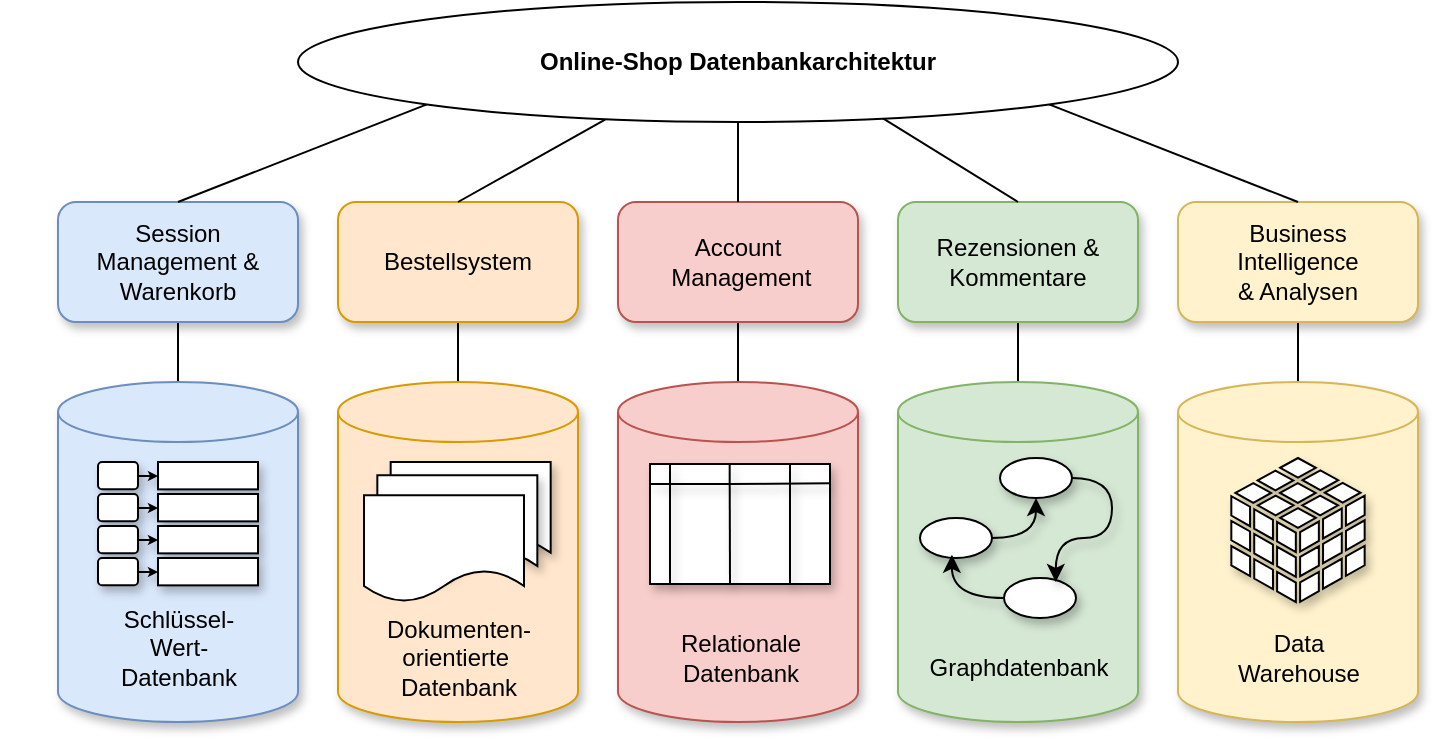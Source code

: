 <mxfile>
    <diagram name="Seite-1" id="Jeph6b-E0EifouU-hCsT">
        <mxGraphModel dx="975" dy="1455" grid="1" gridSize="10" guides="1" tooltips="1" connect="1" arrows="1" fold="1" page="1" pageScale="1" pageWidth="827" pageHeight="1169" background="#ffffff" math="0" shadow="0">
            <root>
                <mxCell id="0"/>
                <mxCell id="1" parent="0"/>
                <mxCell id="groQljXZl6Qwginvz4y7-140" value="" style="edgeStyle=orthogonalEdgeStyle;rounded=0;orthogonalLoop=1;jettySize=auto;html=1;" parent="1" source="groQljXZl6Qwginvz4y7-2" target="groQljXZl6Qwginvz4y7-106" edge="1">
                    <mxGeometry relative="1" as="geometry"/>
                </mxCell>
                <mxCell id="groQljXZl6Qwginvz4y7-2" value="Session &lt;br&gt;Management &amp;amp; Warenkorb" style="rounded=1;whiteSpace=wrap;html=1;shadow=1;fillColor=#dae8fc;strokeColor=#6c8ebf;fontFamily=Helvetica;" parent="1" vertex="1">
                    <mxGeometry x="86" y="140" width="120" height="60" as="geometry"/>
                </mxCell>
                <mxCell id="groQljXZl6Qwginvz4y7-142" value="" style="edgeStyle=orthogonalEdgeStyle;rounded=0;orthogonalLoop=1;jettySize=auto;html=1;" parent="1" source="groQljXZl6Qwginvz4y7-3" target="groQljXZl6Qwginvz4y7-14" edge="1">
                    <mxGeometry relative="1" as="geometry"/>
                </mxCell>
                <mxCell id="groQljXZl6Qwginvz4y7-3" value="Bestellsystem" style="rounded=1;whiteSpace=wrap;html=1;shadow=1;fillColor=#ffe6cc;strokeColor=#d79b00;fontFamily=Helvetica;" parent="1" vertex="1">
                    <mxGeometry x="226" y="140" width="120" height="60" as="geometry"/>
                </mxCell>
                <mxCell id="groQljXZl6Qwginvz4y7-143" value="" style="edgeStyle=orthogonalEdgeStyle;rounded=0;orthogonalLoop=1;jettySize=auto;html=1;" parent="1" source="groQljXZl6Qwginvz4y7-4" target="groQljXZl6Qwginvz4y7-113" edge="1">
                    <mxGeometry relative="1" as="geometry"/>
                </mxCell>
                <mxCell id="groQljXZl6Qwginvz4y7-4" value="Account&lt;br&gt;&amp;nbsp;Management" style="rounded=1;whiteSpace=wrap;html=1;shadow=1;fillColor=#f8cecc;strokeColor=#b85450;fontFamily=Helvetica;" parent="1" vertex="1">
                    <mxGeometry x="366" y="140" width="120" height="60" as="geometry"/>
                </mxCell>
                <mxCell id="groQljXZl6Qwginvz4y7-145" value="" style="edgeStyle=orthogonalEdgeStyle;rounded=0;orthogonalLoop=1;jettySize=auto;html=1;" parent="1" source="groQljXZl6Qwginvz4y7-5" target="groQljXZl6Qwginvz4y7-41" edge="1">
                    <mxGeometry relative="1" as="geometry"/>
                </mxCell>
                <mxCell id="groQljXZl6Qwginvz4y7-5" value="Business &lt;br&gt;Intelligence &lt;br&gt;&amp;amp; Analysen" style="rounded=1;whiteSpace=wrap;html=1;shadow=1;fillColor=#fff2cc;strokeColor=#d6b656;fontFamily=Helvetica;" parent="1" vertex="1">
                    <mxGeometry x="646" y="140" width="120" height="60" as="geometry"/>
                </mxCell>
                <mxCell id="groQljXZl6Qwginvz4y7-144" value="" style="edgeStyle=orthogonalEdgeStyle;rounded=0;orthogonalLoop=1;jettySize=auto;html=1;" parent="1" source="groQljXZl6Qwginvz4y7-6" target="groQljXZl6Qwginvz4y7-43" edge="1">
                    <mxGeometry relative="1" as="geometry"/>
                </mxCell>
                <mxCell id="groQljXZl6Qwginvz4y7-6" value="Rezensionen &amp;amp; Kommentare" style="rounded=1;whiteSpace=wrap;html=1;shadow=1;fillColor=#d5e8d4;strokeColor=#82b366;fontFamily=Helvetica;" parent="1" vertex="1">
                    <mxGeometry x="506" y="140" width="120" height="60" as="geometry"/>
                </mxCell>
                <mxCell id="groQljXZl6Qwginvz4y7-7" value="" style="shape=cylinder3;whiteSpace=wrap;html=1;boundedLbl=1;backgroundOutline=1;size=15;shadow=1;fillColor=#dae8fc;strokeColor=#6c8ebf;fontFamily=Helvetica;" parent="1" vertex="1">
                    <mxGeometry x="86" y="230" width="120" height="170" as="geometry"/>
                </mxCell>
                <mxCell id="groQljXZl6Qwginvz4y7-8" value="" style="shape=cylinder3;whiteSpace=wrap;html=1;boundedLbl=1;backgroundOutline=1;size=15;shadow=1;fillColor=#ffe6cc;strokeColor=#d79b00;fontFamily=Helvetica;" parent="1" vertex="1">
                    <mxGeometry x="226" y="230" width="120" height="170" as="geometry"/>
                </mxCell>
                <mxCell id="groQljXZl6Qwginvz4y7-9" value="" style="shape=cylinder3;whiteSpace=wrap;html=1;boundedLbl=1;backgroundOutline=1;size=15;shadow=1;fillColor=#f8cecc;strokeColor=#b85450;fontFamily=Helvetica;" parent="1" vertex="1">
                    <mxGeometry x="366" y="230" width="120" height="170" as="geometry"/>
                </mxCell>
                <mxCell id="groQljXZl6Qwginvz4y7-10" value="" style="shape=cylinder3;whiteSpace=wrap;html=1;boundedLbl=1;backgroundOutline=1;size=15;shadow=1;fillColor=#d5e8d4;strokeColor=#82b366;fontFamily=Helvetica;" parent="1" vertex="1">
                    <mxGeometry x="506" y="230" width="120" height="170" as="geometry"/>
                </mxCell>
                <mxCell id="groQljXZl6Qwginvz4y7-11" value="" style="shape=cylinder3;whiteSpace=wrap;html=1;boundedLbl=1;backgroundOutline=1;size=15;shadow=1;fillColor=#fff2cc;strokeColor=#d6b656;fontFamily=Helvetica;" parent="1" vertex="1">
                    <mxGeometry x="646" y="230" width="120" height="170" as="geometry"/>
                </mxCell>
                <mxCell id="groQljXZl6Qwginvz4y7-15" value="" style="group;shadow=0;fontFamily=Helvetica;" parent="1" vertex="1" connectable="0">
                    <mxGeometry x="239.0" y="270" width="93.33" height="70" as="geometry"/>
                </mxCell>
                <mxCell id="groQljXZl6Qwginvz4y7-12" value="" style="shape=document;whiteSpace=wrap;html=1;boundedLbl=1;shadow=1;fontFamily=Helvetica;" parent="groQljXZl6Qwginvz4y7-15" vertex="1">
                    <mxGeometry x="13.333" width="79.997" height="53.333" as="geometry"/>
                </mxCell>
                <mxCell id="groQljXZl6Qwginvz4y7-13" value="" style="shape=document;whiteSpace=wrap;html=1;boundedLbl=1;shadow=1;fontFamily=Helvetica;" parent="groQljXZl6Qwginvz4y7-15" vertex="1">
                    <mxGeometry x="6.666" y="6.667" width="79.997" height="53.333" as="geometry"/>
                </mxCell>
                <mxCell id="groQljXZl6Qwginvz4y7-14" value="" style="shape=document;whiteSpace=wrap;html=1;boundedLbl=1;shadow=0;fontFamily=Helvetica;" parent="groQljXZl6Qwginvz4y7-15" vertex="1">
                    <mxGeometry y="16.667" width="79.997" height="53.333" as="geometry"/>
                </mxCell>
                <mxCell id="groQljXZl6Qwginvz4y7-41" value="" style="shadow=1;dashed=0;html=1;strokeColor=default;fillColor=default;labelPosition=center;verticalLabelPosition=bottom;verticalAlign=top;outlineConnect=0;align=center;shape=mxgraph.office.databases.database_cube;fontFamily=Helvetica;" parent="1" vertex="1">
                    <mxGeometry x="672.66" y="268" width="66.67" height="72" as="geometry"/>
                </mxCell>
                <mxCell id="groQljXZl6Qwginvz4y7-107" value="" style="group;shadow=1;fontFamily=Helvetica;" parent="1" vertex="1" connectable="0">
                    <mxGeometry x="106.0" y="270" width="80" height="61.68" as="geometry"/>
                </mxCell>
                <mxCell id="groQljXZl6Qwginvz4y7-78" style="edgeStyle=orthogonalEdgeStyle;rounded=0;orthogonalLoop=1;jettySize=auto;html=1;entryX=0;entryY=0.5;entryDx=0;entryDy=0;startSize=2;endSize=2;shadow=1;fontFamily=Helvetica;" parent="groQljXZl6Qwginvz4y7-107" target="groQljXZl6Qwginvz4y7-77" edge="1">
                    <mxGeometry relative="1" as="geometry">
                        <mxPoint x="20" y="7" as="sourcePoint"/>
                    </mxGeometry>
                </mxCell>
                <mxCell id="groQljXZl6Qwginvz4y7-74" value="" style="rounded=1;whiteSpace=wrap;html=1;shadow=1;fontFamily=Helvetica;" parent="groQljXZl6Qwginvz4y7-107" vertex="1">
                    <mxGeometry width="20" height="13.68" as="geometry"/>
                </mxCell>
                <mxCell id="groQljXZl6Qwginvz4y7-77" value="" style="rounded=0;whiteSpace=wrap;html=1;shadow=1;fontFamily=Helvetica;" parent="groQljXZl6Qwginvz4y7-107" vertex="1">
                    <mxGeometry x="30" width="50" height="13.68" as="geometry"/>
                </mxCell>
                <mxCell id="groQljXZl6Qwginvz4y7-98" style="edgeStyle=orthogonalEdgeStyle;rounded=0;orthogonalLoop=1;jettySize=auto;html=1;entryX=0;entryY=0.5;entryDx=0;entryDy=0;startSize=2;endSize=2;shadow=1;fontFamily=Helvetica;" parent="groQljXZl6Qwginvz4y7-107" target="groQljXZl6Qwginvz4y7-100" edge="1">
                    <mxGeometry relative="1" as="geometry">
                        <mxPoint x="20" y="23" as="sourcePoint"/>
                    </mxGeometry>
                </mxCell>
                <mxCell id="groQljXZl6Qwginvz4y7-99" value="" style="rounded=1;whiteSpace=wrap;html=1;shadow=1;fontFamily=Helvetica;" parent="groQljXZl6Qwginvz4y7-107" vertex="1">
                    <mxGeometry y="16" width="20" height="13.68" as="geometry"/>
                </mxCell>
                <mxCell id="groQljXZl6Qwginvz4y7-100" value="" style="rounded=0;whiteSpace=wrap;html=1;shadow=1;fontFamily=Helvetica;" parent="groQljXZl6Qwginvz4y7-107" vertex="1">
                    <mxGeometry x="30" y="16" width="50" height="13.68" as="geometry"/>
                </mxCell>
                <mxCell id="groQljXZl6Qwginvz4y7-101" style="edgeStyle=orthogonalEdgeStyle;rounded=0;orthogonalLoop=1;jettySize=auto;html=1;entryX=0;entryY=0.5;entryDx=0;entryDy=0;startSize=2;endSize=2;shadow=1;fontFamily=Helvetica;" parent="groQljXZl6Qwginvz4y7-107" target="groQljXZl6Qwginvz4y7-103" edge="1">
                    <mxGeometry relative="1" as="geometry">
                        <mxPoint x="20" y="39" as="sourcePoint"/>
                    </mxGeometry>
                </mxCell>
                <mxCell id="groQljXZl6Qwginvz4y7-102" value="" style="rounded=1;whiteSpace=wrap;html=1;shadow=1;fontFamily=Helvetica;" parent="groQljXZl6Qwginvz4y7-107" vertex="1">
                    <mxGeometry y="32" width="20" height="13.68" as="geometry"/>
                </mxCell>
                <mxCell id="groQljXZl6Qwginvz4y7-103" value="" style="rounded=0;whiteSpace=wrap;html=1;shadow=1;fontFamily=Helvetica;" parent="groQljXZl6Qwginvz4y7-107" vertex="1">
                    <mxGeometry x="30" y="32" width="50" height="13.68" as="geometry"/>
                </mxCell>
                <mxCell id="groQljXZl6Qwginvz4y7-104" style="edgeStyle=orthogonalEdgeStyle;rounded=0;orthogonalLoop=1;jettySize=auto;html=1;entryX=0;entryY=0.5;entryDx=0;entryDy=0;startSize=2;endSize=2;shadow=1;fontFamily=Helvetica;" parent="groQljXZl6Qwginvz4y7-107" target="groQljXZl6Qwginvz4y7-106" edge="1">
                    <mxGeometry relative="1" as="geometry">
                        <mxPoint x="20" y="55" as="sourcePoint"/>
                    </mxGeometry>
                </mxCell>
                <mxCell id="groQljXZl6Qwginvz4y7-105" value="" style="rounded=1;whiteSpace=wrap;html=1;shadow=1;fontFamily=Helvetica;" parent="groQljXZl6Qwginvz4y7-107" vertex="1">
                    <mxGeometry y="48" width="20" height="13.68" as="geometry"/>
                </mxCell>
                <mxCell id="groQljXZl6Qwginvz4y7-106" value="" style="rounded=0;whiteSpace=wrap;html=1;shadow=1;fontFamily=Helvetica;" parent="groQljXZl6Qwginvz4y7-107" vertex="1">
                    <mxGeometry x="30" y="48" width="50" height="13.68" as="geometry"/>
                </mxCell>
                <mxCell id="groQljXZl6Qwginvz4y7-108" value="" style="group;shadow=1;fontFamily=Helvetica;" parent="1" vertex="1" connectable="0">
                    <mxGeometry x="517" y="268" width="78" height="90" as="geometry"/>
                </mxCell>
                <mxCell id="groQljXZl6Qwginvz4y7-42" value="" style="ellipse;whiteSpace=wrap;html=1;shadow=1;fontFamily=Helvetica;" parent="groQljXZl6Qwginvz4y7-108" vertex="1">
                    <mxGeometry x="40" width="36" height="20" as="geometry"/>
                </mxCell>
                <mxCell id="groQljXZl6Qwginvz4y7-45" style="edgeStyle=orthogonalEdgeStyle;rounded=0;orthogonalLoop=1;jettySize=auto;html=1;curved=1;shadow=1;fontFamily=Helvetica;" parent="groQljXZl6Qwginvz4y7-108" source="groQljXZl6Qwginvz4y7-43" target="groQljXZl6Qwginvz4y7-42" edge="1">
                    <mxGeometry relative="1" as="geometry"/>
                </mxCell>
                <mxCell id="groQljXZl6Qwginvz4y7-43" value="" style="ellipse;whiteSpace=wrap;html=1;shadow=1;fontFamily=Helvetica;" parent="groQljXZl6Qwginvz4y7-108" vertex="1">
                    <mxGeometry y="30" width="36" height="20" as="geometry"/>
                </mxCell>
                <mxCell id="groQljXZl6Qwginvz4y7-44" value="" style="ellipse;whiteSpace=wrap;html=1;shadow=1;fontFamily=Helvetica;" parent="groQljXZl6Qwginvz4y7-108" vertex="1">
                    <mxGeometry x="42" y="60" width="36" height="20" as="geometry"/>
                </mxCell>
                <mxCell id="groQljXZl6Qwginvz4y7-46" style="edgeStyle=orthogonalEdgeStyle;rounded=0;orthogonalLoop=1;jettySize=auto;html=1;entryX=0.719;entryY=0.1;entryDx=0;entryDy=0;entryPerimeter=0;exitX=1;exitY=0.5;exitDx=0;exitDy=0;curved=1;shadow=1;fontFamily=Helvetica;" parent="groQljXZl6Qwginvz4y7-108" source="groQljXZl6Qwginvz4y7-42" target="groQljXZl6Qwginvz4y7-44" edge="1">
                    <mxGeometry relative="1" as="geometry"/>
                </mxCell>
                <mxCell id="groQljXZl6Qwginvz4y7-48" style="edgeStyle=orthogonalEdgeStyle;rounded=0;orthogonalLoop=1;jettySize=auto;html=1;entryX=0.443;entryY=0.919;entryDx=0;entryDy=0;entryPerimeter=0;curved=1;shadow=1;fontFamily=Helvetica;" parent="groQljXZl6Qwginvz4y7-108" source="groQljXZl6Qwginvz4y7-44" target="groQljXZl6Qwginvz4y7-43" edge="1">
                    <mxGeometry relative="1" as="geometry"/>
                </mxCell>
                <mxCell id="groQljXZl6Qwginvz4y7-109" value="&lt;span style=&quot;text-wrap: wrap;&quot;&gt;Schlüssel-Wert-Datenbank&lt;/span&gt;" style="text;html=1;align=center;verticalAlign=middle;resizable=0;points=[];autosize=1;strokeColor=none;fillColor=none;shadow=1;fontFamily=Helvetica;" parent="1" vertex="1">
                    <mxGeometry x="61" y="348" width="170" height="30" as="geometry"/>
                </mxCell>
                <mxCell id="groQljXZl6Qwginvz4y7-110" value="&lt;span style=&quot;text-wrap: wrap;&quot;&gt;Dokumenten-orientierte&amp;nbsp;&lt;/span&gt;&lt;br style=&quot;text-wrap: wrap;&quot;&gt;&lt;span style=&quot;text-wrap: wrap;&quot;&gt;Datenbank&lt;/span&gt;" style="text;html=1;align=center;verticalAlign=middle;resizable=0;points=[];autosize=1;strokeColor=none;fillColor=none;shadow=1;fontFamily=Helvetica;" parent="1" vertex="1">
                    <mxGeometry x="211" y="348" width="150" height="40" as="geometry"/>
                </mxCell>
                <mxCell id="groQljXZl6Qwginvz4y7-111" value="&lt;span style=&quot;text-wrap: wrap;&quot;&gt;Relationale Datenbank&lt;/span&gt;" style="text;html=1;align=center;verticalAlign=middle;resizable=0;points=[];autosize=1;strokeColor=none;fillColor=none;shadow=1;fontFamily=Helvetica;" parent="1" vertex="1">
                    <mxGeometry x="357" y="353" width="140" height="30" as="geometry"/>
                </mxCell>
                <mxCell id="groQljXZl6Qwginvz4y7-112" value="" style="group;shadow=0;rounded=0;fontFamily=Helvetica;" parent="1" vertex="1" connectable="0">
                    <mxGeometry x="382" y="271" width="90" height="60" as="geometry"/>
                </mxCell>
                <mxCell id="groQljXZl6Qwginvz4y7-113" value="" style="rounded=0;whiteSpace=wrap;html=1;shadow=1;fontFamily=Helvetica;" parent="groQljXZl6Qwginvz4y7-112" vertex="1">
                    <mxGeometry width="90" height="60" as="geometry"/>
                </mxCell>
                <mxCell id="groQljXZl6Qwginvz4y7-114" value="" style="endArrow=none;html=1;rounded=0;entryX=0.25;entryY=0;entryDx=0;entryDy=0;shadow=1;fontFamily=Helvetica;" parent="groQljXZl6Qwginvz4y7-112" edge="1">
                    <mxGeometry width="50" height="50" relative="1" as="geometry">
                        <mxPoint x="40" y="60" as="sourcePoint"/>
                        <mxPoint x="39.83" as="targetPoint"/>
                        <Array as="points">
                            <mxPoint x="39.83" y="60"/>
                        </Array>
                    </mxGeometry>
                </mxCell>
                <mxCell id="groQljXZl6Qwginvz4y7-115" value="" style="endArrow=none;html=1;rounded=0;entryX=0.25;entryY=0;entryDx=0;entryDy=0;strokeColor=default;shadow=1;fontFamily=Helvetica;" parent="groQljXZl6Qwginvz4y7-112" edge="1">
                    <mxGeometry width="50" height="50" relative="1" as="geometry">
                        <mxPoint x="10" y="60" as="sourcePoint"/>
                        <mxPoint x="10" as="targetPoint"/>
                    </mxGeometry>
                </mxCell>
                <mxCell id="groQljXZl6Qwginvz4y7-116" value="" style="endArrow=none;html=1;rounded=0;entryX=0.25;entryY=0;entryDx=0;entryDy=0;strokeColor=default;strokeWidth=1;shadow=1;fontFamily=Helvetica;" parent="groQljXZl6Qwginvz4y7-112" edge="1">
                    <mxGeometry width="50" height="50" relative="1" as="geometry">
                        <mxPoint x="70.0" y="60" as="sourcePoint"/>
                        <mxPoint x="70.0" as="targetPoint"/>
                    </mxGeometry>
                </mxCell>
                <mxCell id="groQljXZl6Qwginvz4y7-117" value="" style="endArrow=none;html=1;rounded=0;entryX=1.003;entryY=0.161;entryDx=0;entryDy=0;exitX=0;exitY=0.25;exitDx=0;exitDy=0;entryPerimeter=0;shadow=1;fontFamily=Helvetica;" parent="groQljXZl6Qwginvz4y7-112" target="groQljXZl6Qwginvz4y7-113" edge="1">
                    <mxGeometry width="50" height="50" relative="1" as="geometry">
                        <mxPoint y="10" as="sourcePoint"/>
                        <mxPoint x="80" y="10" as="targetPoint"/>
                        <Array as="points">
                            <mxPoint x="40" y="10"/>
                        </Array>
                    </mxGeometry>
                </mxCell>
                <mxCell id="groQljXZl6Qwginvz4y7-118" value="&lt;span style=&quot;text-wrap: wrap;&quot;&gt;Graphdatenbank&lt;/span&gt;" style="text;html=1;align=center;verticalAlign=middle;resizable=0;points=[];autosize=1;strokeColor=none;fillColor=none;shadow=1;fontFamily=Helvetica;" parent="1" vertex="1">
                    <mxGeometry x="511" y="358" width="110" height="30" as="geometry"/>
                </mxCell>
                <mxCell id="groQljXZl6Qwginvz4y7-119" value="&lt;span style=&quot;text-wrap: wrap;&quot;&gt;Data Warehouse&lt;/span&gt;" style="text;html=1;align=center;verticalAlign=middle;resizable=0;points=[];autosize=1;strokeColor=none;fillColor=none;shadow=1;fontFamily=Helvetica;" parent="1" vertex="1">
                    <mxGeometry x="651" y="353" width="110" height="30" as="geometry"/>
                </mxCell>
                <mxCell id="groQljXZl6Qwginvz4y7-131" style="rounded=0;orthogonalLoop=1;jettySize=auto;html=1;entryX=0.5;entryY=0;entryDx=0;entryDy=0;endArrow=none;startFill=0;strokeColor=default;exitX=0;exitY=1;exitDx=0;exitDy=0;" parent="1" source="groQljXZl6Qwginvz4y7-147" target="groQljXZl6Qwginvz4y7-2" edge="1">
                    <mxGeometry relative="1" as="geometry">
                        <mxPoint x="386.2" y="84.0" as="sourcePoint"/>
                    </mxGeometry>
                </mxCell>
                <mxCell id="groQljXZl6Qwginvz4y7-132" style="rounded=0;orthogonalLoop=1;jettySize=auto;html=1;endArrow=none;startFill=0;strokeColor=default;exitX=0.349;exitY=0.981;exitDx=0;exitDy=0;exitPerimeter=0;entryX=0.5;entryY=0;entryDx=0;entryDy=0;" parent="1" source="groQljXZl6Qwginvz4y7-147" target="groQljXZl6Qwginvz4y7-3" edge="1">
                    <mxGeometry relative="1" as="geometry">
                        <mxPoint x="404.2" y="104.0" as="sourcePoint"/>
                    </mxGeometry>
                </mxCell>
                <mxCell id="groQljXZl6Qwginvz4y7-136" style="rounded=0;orthogonalLoop=1;jettySize=auto;html=1;endArrow=none;startFill=0;strokeColor=default;entryX=0.5;entryY=0;entryDx=0;entryDy=0;exitX=0.5;exitY=1;exitDx=0;exitDy=0;" parent="1" source="groQljXZl6Qwginvz4y7-147" target="groQljXZl6Qwginvz4y7-4" edge="1">
                    <mxGeometry relative="1" as="geometry">
                        <mxPoint x="427" y="130" as="targetPoint"/>
                        <mxPoint x="427.24" y="115.36" as="sourcePoint"/>
                    </mxGeometry>
                </mxCell>
                <mxCell id="groQljXZl6Qwginvz4y7-137" style="rounded=0;orthogonalLoop=1;jettySize=auto;html=1;endArrow=none;startFill=0;strokeColor=default;entryX=0.5;entryY=0;entryDx=0;entryDy=0;exitX=0.662;exitY=0.957;exitDx=0;exitDy=0;exitPerimeter=0;" parent="1" source="groQljXZl6Qwginvz4y7-147" target="groQljXZl6Qwginvz4y7-6" edge="1">
                    <mxGeometry relative="1" as="geometry">
                        <mxPoint x="477.293" y="101.814" as="sourcePoint"/>
                    </mxGeometry>
                </mxCell>
                <mxCell id="groQljXZl6Qwginvz4y7-138" style="rounded=0;orthogonalLoop=1;jettySize=auto;html=1;endArrow=none;startFill=0;strokeColor=default;entryX=0.5;entryY=0;entryDx=0;entryDy=0;exitX=1;exitY=1;exitDx=0;exitDy=0;" parent="1" source="groQljXZl6Qwginvz4y7-147" target="groQljXZl6Qwginvz4y7-5" edge="1">
                    <mxGeometry relative="1" as="geometry">
                        <mxPoint x="472" y="80" as="sourcePoint"/>
                    </mxGeometry>
                </mxCell>
                <mxCell id="groQljXZl6Qwginvz4y7-147" value="Online-Shop Datenbankarchitektur" style="ellipse;whiteSpace=wrap;html=1;fontStyle=1" parent="1" vertex="1">
                    <mxGeometry x="206" y="40" width="440" height="60" as="geometry"/>
                </mxCell>
            </root>
        </mxGraphModel>
    </diagram>
</mxfile>